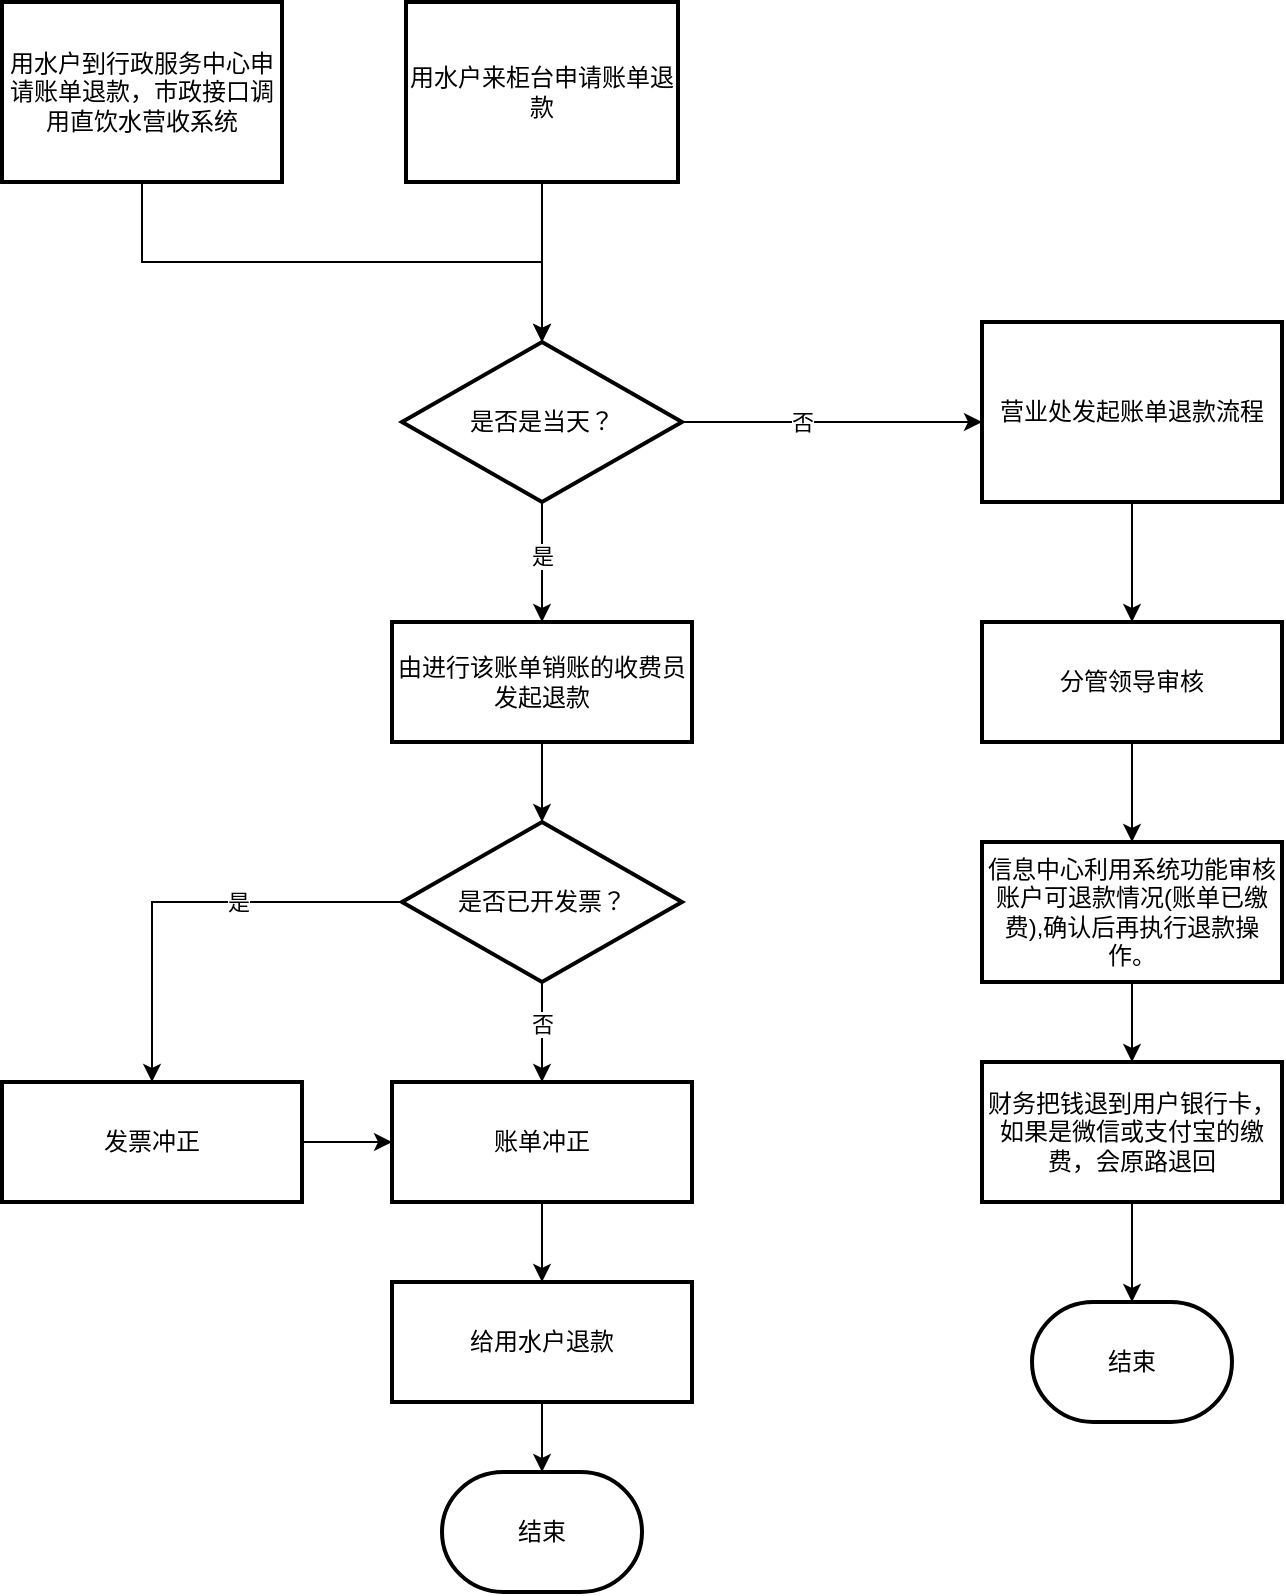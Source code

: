<mxfile version="21.6.5" type="github">
  <diagram name="第 1 页" id="HGaVncMJ9oqPKZgV6J3P">
    <mxGraphModel dx="1405" dy="764" grid="1" gridSize="10" guides="1" tooltips="1" connect="1" arrows="1" fold="1" page="1" pageScale="1" pageWidth="827" pageHeight="1169" math="0" shadow="0">
      <root>
        <mxCell id="0" />
        <mxCell id="1" parent="0" />
        <mxCell id="2KHYHm-Ud9w_W5Ka_fMX-3" style="edgeStyle=orthogonalEdgeStyle;rounded=0;orthogonalLoop=1;jettySize=auto;html=1;exitX=0.5;exitY=1;exitDx=0;exitDy=0;exitPerimeter=0;" edge="1" parent="1" source="2KHYHm-Ud9w_W5Ka_fMX-2">
          <mxGeometry relative="1" as="geometry">
            <mxPoint x="350" y="420" as="targetPoint" />
          </mxGeometry>
        </mxCell>
        <mxCell id="2KHYHm-Ud9w_W5Ka_fMX-4" value="是" style="edgeLabel;html=1;align=center;verticalAlign=middle;resizable=0;points=[];" vertex="1" connectable="0" parent="2KHYHm-Ud9w_W5Ka_fMX-3">
          <mxGeometry x="-0.107" y="3" relative="1" as="geometry">
            <mxPoint x="-3" as="offset" />
          </mxGeometry>
        </mxCell>
        <mxCell id="2KHYHm-Ud9w_W5Ka_fMX-18" style="edgeStyle=orthogonalEdgeStyle;rounded=0;orthogonalLoop=1;jettySize=auto;html=1;exitX=1;exitY=0.5;exitDx=0;exitDy=0;exitPerimeter=0;" edge="1" parent="1" source="2KHYHm-Ud9w_W5Ka_fMX-2">
          <mxGeometry relative="1" as="geometry">
            <mxPoint x="570" y="320" as="targetPoint" />
          </mxGeometry>
        </mxCell>
        <mxCell id="2KHYHm-Ud9w_W5Ka_fMX-19" value="否" style="edgeLabel;html=1;align=center;verticalAlign=middle;resizable=0;points=[];" vertex="1" connectable="0" parent="2KHYHm-Ud9w_W5Ka_fMX-18">
          <mxGeometry x="-0.402" y="3" relative="1" as="geometry">
            <mxPoint x="15" y="3" as="offset" />
          </mxGeometry>
        </mxCell>
        <mxCell id="2KHYHm-Ud9w_W5Ka_fMX-2" value="是否是当天？&lt;br&gt;" style="strokeWidth=2;html=1;shape=mxgraph.flowchart.decision;whiteSpace=wrap;" vertex="1" parent="1">
          <mxGeometry x="280" y="280" width="140" height="80" as="geometry" />
        </mxCell>
        <mxCell id="2KHYHm-Ud9w_W5Ka_fMX-22" style="edgeStyle=orthogonalEdgeStyle;rounded=0;orthogonalLoop=1;jettySize=auto;html=1;entryX=0.5;entryY=0;entryDx=0;entryDy=0;entryPerimeter=0;" edge="1" parent="1" source="2KHYHm-Ud9w_W5Ka_fMX-14" target="2KHYHm-Ud9w_W5Ka_fMX-2">
          <mxGeometry relative="1" as="geometry" />
        </mxCell>
        <mxCell id="2KHYHm-Ud9w_W5Ka_fMX-14" value="用水户来柜台申请账单退款" style="rounded=0;whiteSpace=wrap;html=1;strokeWidth=2;" vertex="1" parent="1">
          <mxGeometry x="282" y="110" width="136" height="90" as="geometry" />
        </mxCell>
        <mxCell id="2KHYHm-Ud9w_W5Ka_fMX-23" style="edgeStyle=orthogonalEdgeStyle;rounded=0;orthogonalLoop=1;jettySize=auto;html=1;" edge="1" parent="1" source="2KHYHm-Ud9w_W5Ka_fMX-16" target="2KHYHm-Ud9w_W5Ka_fMX-2">
          <mxGeometry relative="1" as="geometry">
            <Array as="points">
              <mxPoint x="150" y="240" />
              <mxPoint x="350" y="240" />
            </Array>
          </mxGeometry>
        </mxCell>
        <mxCell id="2KHYHm-Ud9w_W5Ka_fMX-16" value="用水户到行政服务中心申请账单退款，市政接口调用直饮水营收系统" style="rounded=0;whiteSpace=wrap;html=1;strokeWidth=2;" vertex="1" parent="1">
          <mxGeometry x="80" y="110" width="140" height="90" as="geometry" />
        </mxCell>
        <mxCell id="2KHYHm-Ud9w_W5Ka_fMX-43" style="edgeStyle=orthogonalEdgeStyle;rounded=0;orthogonalLoop=1;jettySize=auto;html=1;exitX=0.5;exitY=1;exitDx=0;exitDy=0;entryX=0.5;entryY=0;entryDx=0;entryDy=0;" edge="1" parent="1" source="2KHYHm-Ud9w_W5Ka_fMX-20" target="2KHYHm-Ud9w_W5Ka_fMX-40">
          <mxGeometry relative="1" as="geometry" />
        </mxCell>
        <mxCell id="2KHYHm-Ud9w_W5Ka_fMX-20" value="营业处发起账单退款流程" style="rounded=0;whiteSpace=wrap;html=1;strokeWidth=2;" vertex="1" parent="1">
          <mxGeometry x="570" y="270" width="150" height="90" as="geometry" />
        </mxCell>
        <mxCell id="2KHYHm-Ud9w_W5Ka_fMX-26" value="" style="edgeStyle=orthogonalEdgeStyle;rounded=0;orthogonalLoop=1;jettySize=auto;html=1;" edge="1" parent="1" source="2KHYHm-Ud9w_W5Ka_fMX-24">
          <mxGeometry relative="1" as="geometry">
            <mxPoint x="350" y="520" as="targetPoint" />
          </mxGeometry>
        </mxCell>
        <mxCell id="2KHYHm-Ud9w_W5Ka_fMX-24" value="由进行该账单销账的收费员发起退款" style="rounded=0;whiteSpace=wrap;html=1;strokeWidth=2;" vertex="1" parent="1">
          <mxGeometry x="275" y="420" width="150" height="60" as="geometry" />
        </mxCell>
        <mxCell id="2KHYHm-Ud9w_W5Ka_fMX-27" value="结束" style="strokeWidth=2;html=1;shape=mxgraph.flowchart.terminator;whiteSpace=wrap;" vertex="1" parent="1">
          <mxGeometry x="300" y="845" width="100" height="60" as="geometry" />
        </mxCell>
        <mxCell id="2KHYHm-Ud9w_W5Ka_fMX-30" style="edgeStyle=orthogonalEdgeStyle;rounded=0;orthogonalLoop=1;jettySize=auto;html=1;exitX=0.5;exitY=1;exitDx=0;exitDy=0;exitPerimeter=0;entryX=0.5;entryY=0;entryDx=0;entryDy=0;" edge="1" parent="1" source="2KHYHm-Ud9w_W5Ka_fMX-28" target="2KHYHm-Ud9w_W5Ka_fMX-29">
          <mxGeometry relative="1" as="geometry" />
        </mxCell>
        <mxCell id="2KHYHm-Ud9w_W5Ka_fMX-31" value="否" style="edgeLabel;html=1;align=center;verticalAlign=middle;resizable=0;points=[];" vertex="1" connectable="0" parent="2KHYHm-Ud9w_W5Ka_fMX-30">
          <mxGeometry x="-0.16" relative="1" as="geometry">
            <mxPoint as="offset" />
          </mxGeometry>
        </mxCell>
        <mxCell id="2KHYHm-Ud9w_W5Ka_fMX-33" style="edgeStyle=orthogonalEdgeStyle;rounded=0;orthogonalLoop=1;jettySize=auto;html=1;entryX=0.5;entryY=0;entryDx=0;entryDy=0;" edge="1" parent="1" source="2KHYHm-Ud9w_W5Ka_fMX-28" target="2KHYHm-Ud9w_W5Ka_fMX-32">
          <mxGeometry relative="1" as="geometry" />
        </mxCell>
        <mxCell id="2KHYHm-Ud9w_W5Ka_fMX-34" value="是" style="edgeLabel;html=1;align=center;verticalAlign=middle;resizable=0;points=[];" vertex="1" connectable="0" parent="2KHYHm-Ud9w_W5Ka_fMX-33">
          <mxGeometry x="-0.237" relative="1" as="geometry">
            <mxPoint as="offset" />
          </mxGeometry>
        </mxCell>
        <mxCell id="2KHYHm-Ud9w_W5Ka_fMX-28" value="是否已开发票？" style="strokeWidth=2;html=1;shape=mxgraph.flowchart.decision;whiteSpace=wrap;" vertex="1" parent="1">
          <mxGeometry x="280" y="520" width="140" height="80" as="geometry" />
        </mxCell>
        <mxCell id="2KHYHm-Ud9w_W5Ka_fMX-38" value="" style="edgeStyle=orthogonalEdgeStyle;rounded=0;orthogonalLoop=1;jettySize=auto;html=1;" edge="1" parent="1" source="2KHYHm-Ud9w_W5Ka_fMX-29" target="2KHYHm-Ud9w_W5Ka_fMX-37">
          <mxGeometry relative="1" as="geometry" />
        </mxCell>
        <mxCell id="2KHYHm-Ud9w_W5Ka_fMX-29" value="账单冲正" style="rounded=0;whiteSpace=wrap;html=1;strokeWidth=2;" vertex="1" parent="1">
          <mxGeometry x="275" y="650" width="150" height="60" as="geometry" />
        </mxCell>
        <mxCell id="2KHYHm-Ud9w_W5Ka_fMX-35" value="" style="edgeStyle=orthogonalEdgeStyle;rounded=0;orthogonalLoop=1;jettySize=auto;html=1;" edge="1" parent="1" source="2KHYHm-Ud9w_W5Ka_fMX-32" target="2KHYHm-Ud9w_W5Ka_fMX-29">
          <mxGeometry relative="1" as="geometry" />
        </mxCell>
        <mxCell id="2KHYHm-Ud9w_W5Ka_fMX-32" value="发票冲正" style="rounded=0;whiteSpace=wrap;html=1;strokeWidth=2;" vertex="1" parent="1">
          <mxGeometry x="80" y="650" width="150" height="60" as="geometry" />
        </mxCell>
        <mxCell id="2KHYHm-Ud9w_W5Ka_fMX-39" value="" style="edgeStyle=orthogonalEdgeStyle;rounded=0;orthogonalLoop=1;jettySize=auto;html=1;" edge="1" parent="1" source="2KHYHm-Ud9w_W5Ka_fMX-37" target="2KHYHm-Ud9w_W5Ka_fMX-27">
          <mxGeometry relative="1" as="geometry" />
        </mxCell>
        <mxCell id="2KHYHm-Ud9w_W5Ka_fMX-37" value="给用水户退款" style="rounded=0;whiteSpace=wrap;html=1;strokeWidth=2;" vertex="1" parent="1">
          <mxGeometry x="275" y="750" width="150" height="60" as="geometry" />
        </mxCell>
        <mxCell id="2KHYHm-Ud9w_W5Ka_fMX-44" style="edgeStyle=orthogonalEdgeStyle;rounded=0;orthogonalLoop=1;jettySize=auto;html=1;exitX=0.5;exitY=1;exitDx=0;exitDy=0;entryX=0.5;entryY=0;entryDx=0;entryDy=0;" edge="1" parent="1" source="2KHYHm-Ud9w_W5Ka_fMX-40" target="2KHYHm-Ud9w_W5Ka_fMX-41">
          <mxGeometry relative="1" as="geometry" />
        </mxCell>
        <mxCell id="2KHYHm-Ud9w_W5Ka_fMX-40" value="分管领导审核" style="rounded=0;whiteSpace=wrap;html=1;strokeWidth=2;" vertex="1" parent="1">
          <mxGeometry x="570" y="420" width="150" height="60" as="geometry" />
        </mxCell>
        <mxCell id="2KHYHm-Ud9w_W5Ka_fMX-45" style="edgeStyle=orthogonalEdgeStyle;rounded=0;orthogonalLoop=1;jettySize=auto;html=1;exitX=0.5;exitY=1;exitDx=0;exitDy=0;entryX=0.5;entryY=0;entryDx=0;entryDy=0;" edge="1" parent="1" source="2KHYHm-Ud9w_W5Ka_fMX-41" target="2KHYHm-Ud9w_W5Ka_fMX-42">
          <mxGeometry relative="1" as="geometry" />
        </mxCell>
        <mxCell id="2KHYHm-Ud9w_W5Ka_fMX-41" value="信息中心利用系统功能审核账户可退款情况(账单已缴费),确认后再执行退款操作。" style="rounded=0;whiteSpace=wrap;html=1;strokeWidth=2;" vertex="1" parent="1">
          <mxGeometry x="570" y="530" width="150" height="70" as="geometry" />
        </mxCell>
        <mxCell id="2KHYHm-Ud9w_W5Ka_fMX-47" style="edgeStyle=orthogonalEdgeStyle;rounded=0;orthogonalLoop=1;jettySize=auto;html=1;exitX=0.5;exitY=1;exitDx=0;exitDy=0;entryX=0.5;entryY=0;entryDx=0;entryDy=0;entryPerimeter=0;" edge="1" parent="1" source="2KHYHm-Ud9w_W5Ka_fMX-42" target="2KHYHm-Ud9w_W5Ka_fMX-46">
          <mxGeometry relative="1" as="geometry" />
        </mxCell>
        <mxCell id="2KHYHm-Ud9w_W5Ka_fMX-42" value="财务把钱退到用户银行卡，如果是微信或支付宝的缴费，会原路退回" style="rounded=0;whiteSpace=wrap;html=1;strokeWidth=2;" vertex="1" parent="1">
          <mxGeometry x="570" y="640" width="150" height="70" as="geometry" />
        </mxCell>
        <mxCell id="2KHYHm-Ud9w_W5Ka_fMX-46" value="结束" style="strokeWidth=2;html=1;shape=mxgraph.flowchart.terminator;whiteSpace=wrap;" vertex="1" parent="1">
          <mxGeometry x="595" y="760" width="100" height="60" as="geometry" />
        </mxCell>
      </root>
    </mxGraphModel>
  </diagram>
</mxfile>
